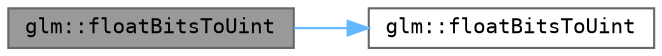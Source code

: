 digraph "glm::floatBitsToUint"
{
 // LATEX_PDF_SIZE
  bgcolor="transparent";
  edge [fontname=Terminal,fontsize=10,labelfontname=Helvetica,labelfontsize=10];
  node [fontname=Terminal,fontsize=10,shape=box,height=0.2,width=0.4];
  rankdir="LR";
  Node1 [label="glm::floatBitsToUint",height=0.2,width=0.4,color="gray40", fillcolor="grey60", style="filled", fontcolor="black",tooltip=" "];
  Node1 -> Node2 [color="steelblue1",style="solid"];
  Node2 [label="glm::floatBitsToUint",height=0.2,width=0.4,color="grey40", fillcolor="white", style="filled",URL="$group__core__func__common.html#ga1b01fa18fd2b3450f18ff43f98dfbe8b",tooltip=" "];
}
